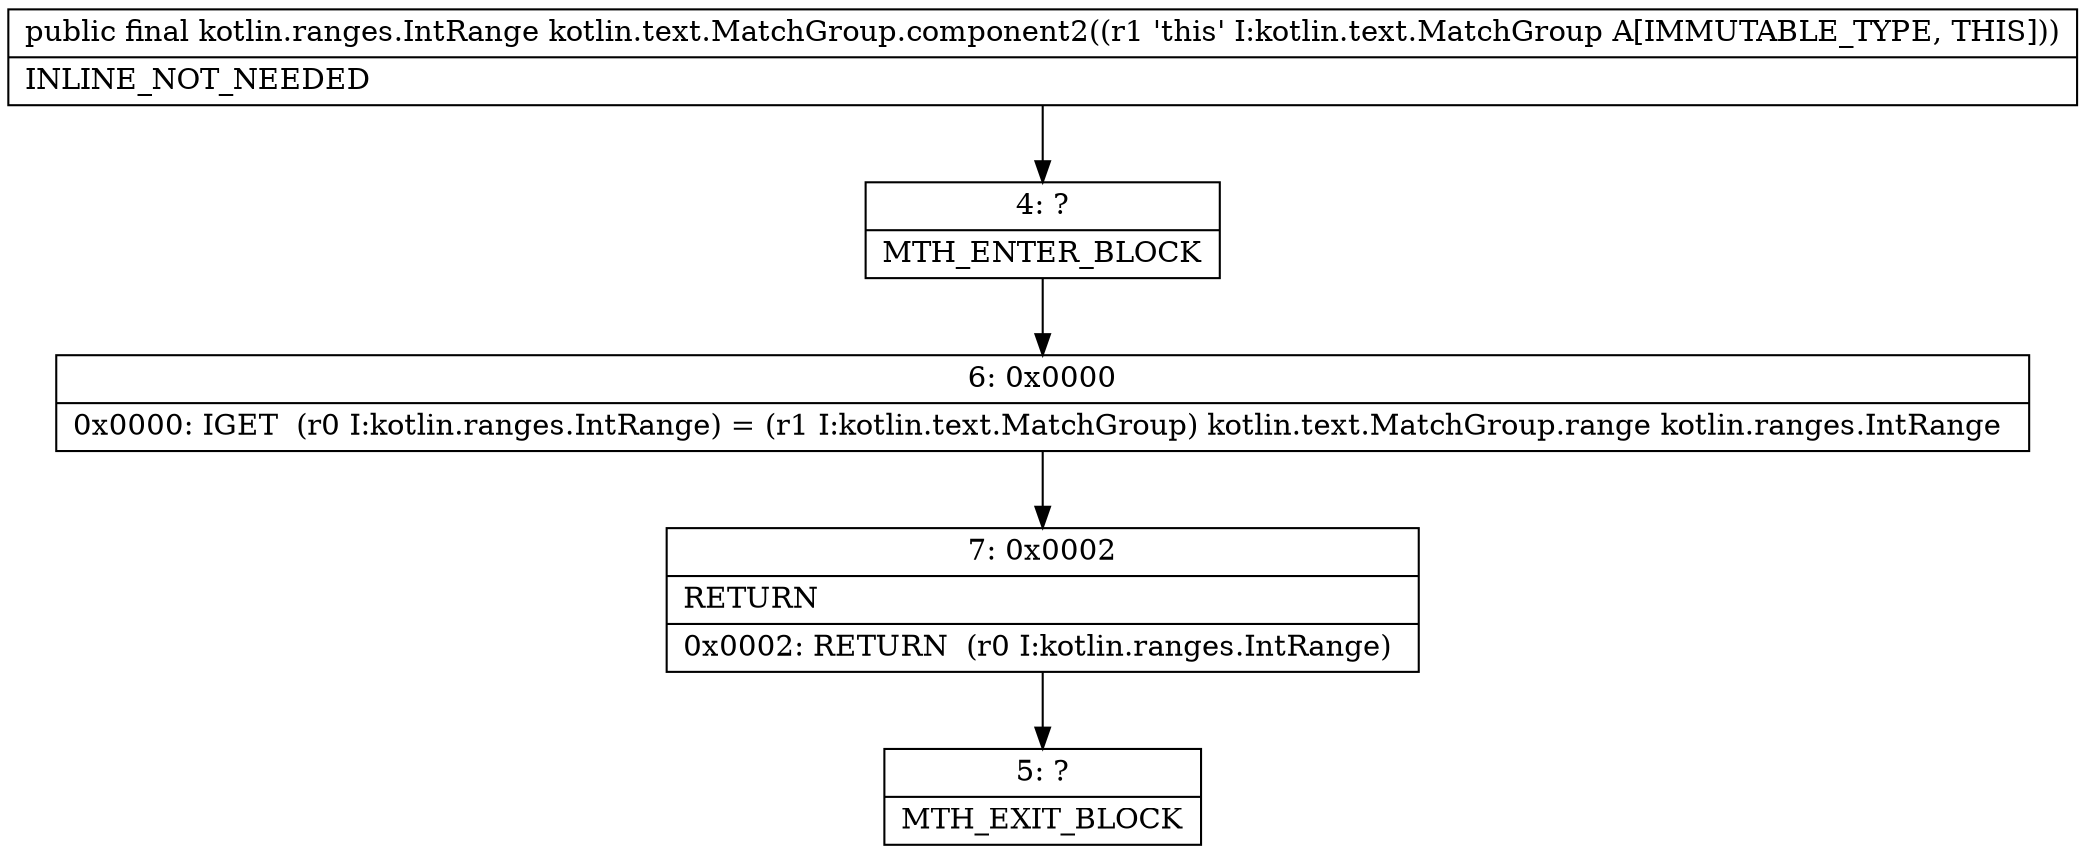 digraph "CFG forkotlin.text.MatchGroup.component2()Lkotlin\/ranges\/IntRange;" {
Node_4 [shape=record,label="{4\:\ ?|MTH_ENTER_BLOCK\l}"];
Node_6 [shape=record,label="{6\:\ 0x0000|0x0000: IGET  (r0 I:kotlin.ranges.IntRange) = (r1 I:kotlin.text.MatchGroup) kotlin.text.MatchGroup.range kotlin.ranges.IntRange \l}"];
Node_7 [shape=record,label="{7\:\ 0x0002|RETURN\l|0x0002: RETURN  (r0 I:kotlin.ranges.IntRange) \l}"];
Node_5 [shape=record,label="{5\:\ ?|MTH_EXIT_BLOCK\l}"];
MethodNode[shape=record,label="{public final kotlin.ranges.IntRange kotlin.text.MatchGroup.component2((r1 'this' I:kotlin.text.MatchGroup A[IMMUTABLE_TYPE, THIS]))  | INLINE_NOT_NEEDED\l}"];
MethodNode -> Node_4;Node_4 -> Node_6;
Node_6 -> Node_7;
Node_7 -> Node_5;
}

